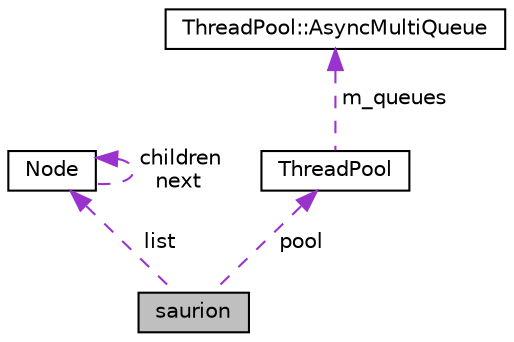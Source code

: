 digraph "saurion"
{
 // LATEX_PDF_SIZE
  edge [fontname="Helvetica",fontsize="10",labelfontname="Helvetica",labelfontsize="10"];
  node [fontname="Helvetica",fontsize="10",shape=record];
  Node1 [label="saurion",height=0.2,width=0.4,color="black", fillcolor="grey75", style="filled", fontcolor="black",tooltip="Main structure for managing io_uring and socket events."];
  Node2 -> Node1 [dir="back",color="darkorchid3",fontsize="10",style="dashed",label=" list" ,fontname="Helvetica"];
  Node2 [label="Node",height=0.2,width=0.4,color="black", fillcolor="white", style="filled",URL="$d8/d49/structNode.html",tooltip=" "];
  Node2 -> Node2 [dir="back",color="darkorchid3",fontsize="10",style="dashed",label=" children\nnext" ,fontname="Helvetica"];
  Node3 -> Node1 [dir="back",color="darkorchid3",fontsize="10",style="dashed",label=" pool" ,fontname="Helvetica"];
  Node3 [label="ThreadPool",height=0.2,width=0.4,color="black", fillcolor="white", style="filled",URL="$dc/de7/classThreadPool.html",tooltip=" "];
  Node4 -> Node3 [dir="back",color="darkorchid3",fontsize="10",style="dashed",label=" m_queues" ,fontname="Helvetica"];
  Node4 [label="ThreadPool::AsyncMultiQueue",height=0.2,width=0.4,color="black", fillcolor="white", style="filled",URL="$d6/d2f/structThreadPool_1_1AsyncMultiQueue.html",tooltip=" "];
}
